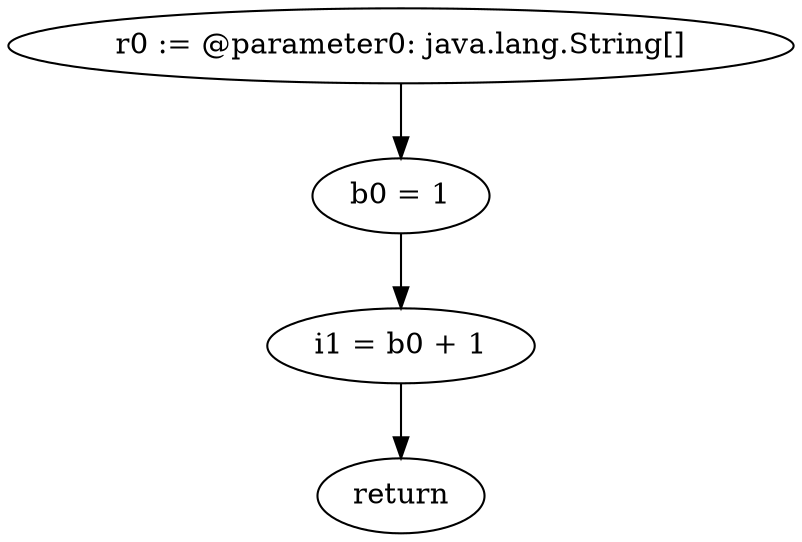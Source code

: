 digraph "unitGraph" {
    "r0 := @parameter0: java.lang.String[]"
    "b0 = 1"
    "i1 = b0 + 1"
    "return"
    "r0 := @parameter0: java.lang.String[]"->"b0 = 1";
    "b0 = 1"->"i1 = b0 + 1";
    "i1 = b0 + 1"->"return";
}
